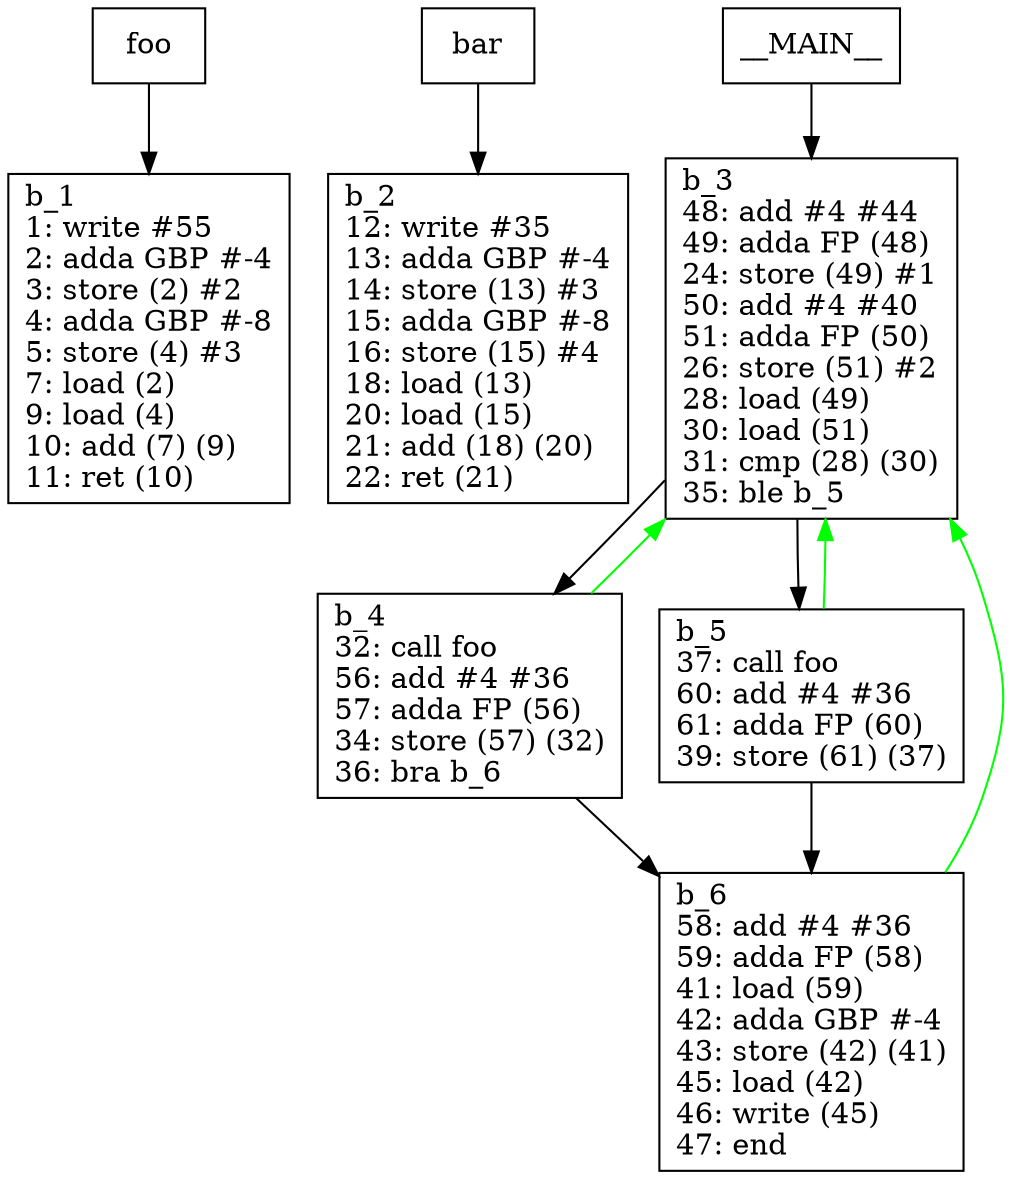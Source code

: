 digraph Computation {
node [shape=box];
foo -> b_1;
b_1 [label="b_1\l1: write #55\l2: adda GBP #-4\l3: store (2) #2\l4: adda GBP #-8\l5: store (4) #3\l7: load (2)\l9: load (4)\l10: add (7) (9)\l11: ret (10)\l"]
bar -> b_2;
b_2 [label="b_2\l12: write #35\l13: adda GBP #-4\l14: store (13) #3\l15: adda GBP #-8\l16: store (15) #4\l18: load (13)\l20: load (15)\l21: add (18) (20)\l22: ret (21)\l"]
__MAIN__ -> b_3;
b_3 [label="b_3\l48: add #4 #44\l49: adda FP (48)\l24: store (49) #1\l50: add #4 #40\l51: adda FP (50)\l26: store (51) #2\l28: load (49)\l30: load (51)\l31: cmp (28) (30)\l35: ble b_5\l"]
b_3 -> b_4;
b_4 [label="b_4\l32: call foo\l56: add #4 #36\l57: adda FP (56)\l34: store (57) (32)\l36: bra b_6\l"]
b_4 -> b_6;
b_6 [label="b_6\l58: add #4 #36\l59: adda FP (58)\l41: load (59)\l42: adda GBP #-4\l43: store (42) (41)\l45: load (42)\l46: write (45)\l47: end\l"]
b_6 -> b_3[color="green"];
b_4 -> b_3[color="green"];
b_3 -> b_5;
b_5 [label="b_5\l37: call foo\l60: add #4 #36\l61: adda FP (60)\l39: store (61) (37)\l"]
b_5 -> b_6;
b_5 -> b_3[color="green"];
}